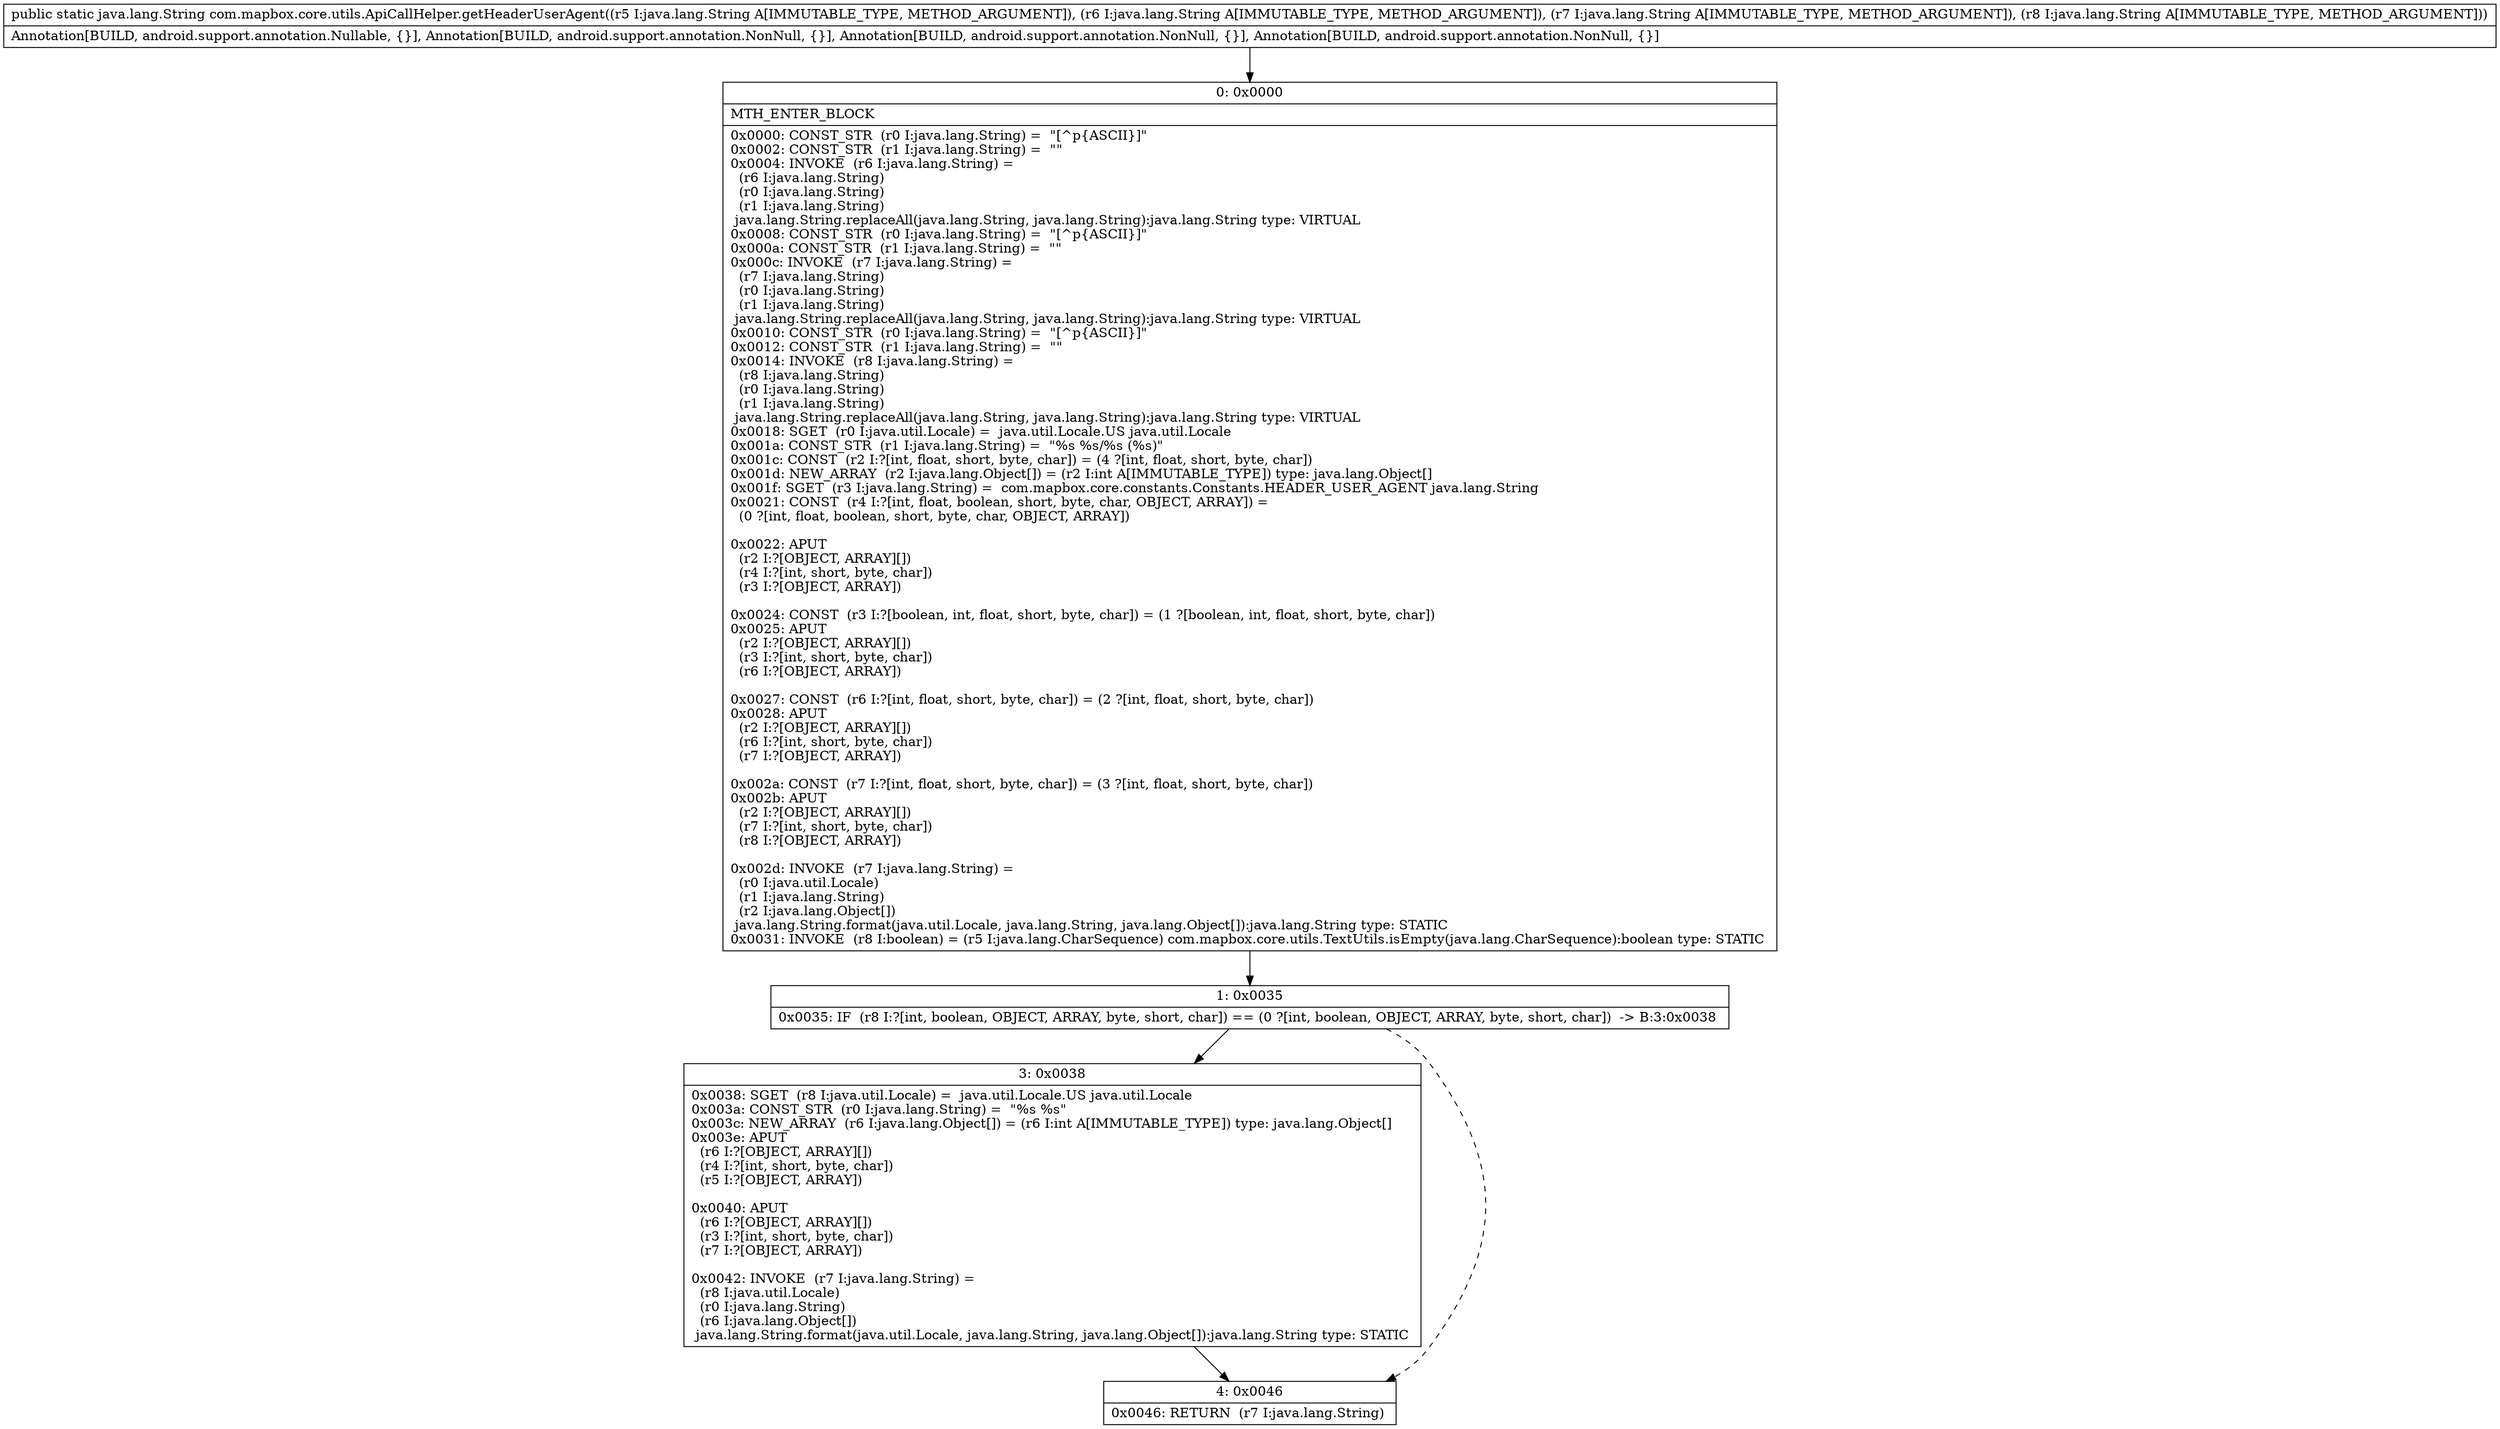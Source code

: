 digraph "CFG forcom.mapbox.core.utils.ApiCallHelper.getHeaderUserAgent(Ljava\/lang\/String;Ljava\/lang\/String;Ljava\/lang\/String;Ljava\/lang\/String;)Ljava\/lang\/String;" {
Node_0 [shape=record,label="{0\:\ 0x0000|MTH_ENTER_BLOCK\l|0x0000: CONST_STR  (r0 I:java.lang.String) =  \"[^p\{ASCII\}]\" \l0x0002: CONST_STR  (r1 I:java.lang.String) =  \"\" \l0x0004: INVOKE  (r6 I:java.lang.String) = \l  (r6 I:java.lang.String)\l  (r0 I:java.lang.String)\l  (r1 I:java.lang.String)\l java.lang.String.replaceAll(java.lang.String, java.lang.String):java.lang.String type: VIRTUAL \l0x0008: CONST_STR  (r0 I:java.lang.String) =  \"[^p\{ASCII\}]\" \l0x000a: CONST_STR  (r1 I:java.lang.String) =  \"\" \l0x000c: INVOKE  (r7 I:java.lang.String) = \l  (r7 I:java.lang.String)\l  (r0 I:java.lang.String)\l  (r1 I:java.lang.String)\l java.lang.String.replaceAll(java.lang.String, java.lang.String):java.lang.String type: VIRTUAL \l0x0010: CONST_STR  (r0 I:java.lang.String) =  \"[^p\{ASCII\}]\" \l0x0012: CONST_STR  (r1 I:java.lang.String) =  \"\" \l0x0014: INVOKE  (r8 I:java.lang.String) = \l  (r8 I:java.lang.String)\l  (r0 I:java.lang.String)\l  (r1 I:java.lang.String)\l java.lang.String.replaceAll(java.lang.String, java.lang.String):java.lang.String type: VIRTUAL \l0x0018: SGET  (r0 I:java.util.Locale) =  java.util.Locale.US java.util.Locale \l0x001a: CONST_STR  (r1 I:java.lang.String) =  \"%s %s\/%s (%s)\" \l0x001c: CONST  (r2 I:?[int, float, short, byte, char]) = (4 ?[int, float, short, byte, char]) \l0x001d: NEW_ARRAY  (r2 I:java.lang.Object[]) = (r2 I:int A[IMMUTABLE_TYPE]) type: java.lang.Object[] \l0x001f: SGET  (r3 I:java.lang.String) =  com.mapbox.core.constants.Constants.HEADER_USER_AGENT java.lang.String \l0x0021: CONST  (r4 I:?[int, float, boolean, short, byte, char, OBJECT, ARRAY]) = \l  (0 ?[int, float, boolean, short, byte, char, OBJECT, ARRAY])\l \l0x0022: APUT  \l  (r2 I:?[OBJECT, ARRAY][])\l  (r4 I:?[int, short, byte, char])\l  (r3 I:?[OBJECT, ARRAY])\l \l0x0024: CONST  (r3 I:?[boolean, int, float, short, byte, char]) = (1 ?[boolean, int, float, short, byte, char]) \l0x0025: APUT  \l  (r2 I:?[OBJECT, ARRAY][])\l  (r3 I:?[int, short, byte, char])\l  (r6 I:?[OBJECT, ARRAY])\l \l0x0027: CONST  (r6 I:?[int, float, short, byte, char]) = (2 ?[int, float, short, byte, char]) \l0x0028: APUT  \l  (r2 I:?[OBJECT, ARRAY][])\l  (r6 I:?[int, short, byte, char])\l  (r7 I:?[OBJECT, ARRAY])\l \l0x002a: CONST  (r7 I:?[int, float, short, byte, char]) = (3 ?[int, float, short, byte, char]) \l0x002b: APUT  \l  (r2 I:?[OBJECT, ARRAY][])\l  (r7 I:?[int, short, byte, char])\l  (r8 I:?[OBJECT, ARRAY])\l \l0x002d: INVOKE  (r7 I:java.lang.String) = \l  (r0 I:java.util.Locale)\l  (r1 I:java.lang.String)\l  (r2 I:java.lang.Object[])\l java.lang.String.format(java.util.Locale, java.lang.String, java.lang.Object[]):java.lang.String type: STATIC \l0x0031: INVOKE  (r8 I:boolean) = (r5 I:java.lang.CharSequence) com.mapbox.core.utils.TextUtils.isEmpty(java.lang.CharSequence):boolean type: STATIC \l}"];
Node_1 [shape=record,label="{1\:\ 0x0035|0x0035: IF  (r8 I:?[int, boolean, OBJECT, ARRAY, byte, short, char]) == (0 ?[int, boolean, OBJECT, ARRAY, byte, short, char])  \-\> B:3:0x0038 \l}"];
Node_3 [shape=record,label="{3\:\ 0x0038|0x0038: SGET  (r8 I:java.util.Locale) =  java.util.Locale.US java.util.Locale \l0x003a: CONST_STR  (r0 I:java.lang.String) =  \"%s %s\" \l0x003c: NEW_ARRAY  (r6 I:java.lang.Object[]) = (r6 I:int A[IMMUTABLE_TYPE]) type: java.lang.Object[] \l0x003e: APUT  \l  (r6 I:?[OBJECT, ARRAY][])\l  (r4 I:?[int, short, byte, char])\l  (r5 I:?[OBJECT, ARRAY])\l \l0x0040: APUT  \l  (r6 I:?[OBJECT, ARRAY][])\l  (r3 I:?[int, short, byte, char])\l  (r7 I:?[OBJECT, ARRAY])\l \l0x0042: INVOKE  (r7 I:java.lang.String) = \l  (r8 I:java.util.Locale)\l  (r0 I:java.lang.String)\l  (r6 I:java.lang.Object[])\l java.lang.String.format(java.util.Locale, java.lang.String, java.lang.Object[]):java.lang.String type: STATIC \l}"];
Node_4 [shape=record,label="{4\:\ 0x0046|0x0046: RETURN  (r7 I:java.lang.String) \l}"];
MethodNode[shape=record,label="{public static java.lang.String com.mapbox.core.utils.ApiCallHelper.getHeaderUserAgent((r5 I:java.lang.String A[IMMUTABLE_TYPE, METHOD_ARGUMENT]), (r6 I:java.lang.String A[IMMUTABLE_TYPE, METHOD_ARGUMENT]), (r7 I:java.lang.String A[IMMUTABLE_TYPE, METHOD_ARGUMENT]), (r8 I:java.lang.String A[IMMUTABLE_TYPE, METHOD_ARGUMENT]))  | Annotation[BUILD, android.support.annotation.Nullable, \{\}], Annotation[BUILD, android.support.annotation.NonNull, \{\}], Annotation[BUILD, android.support.annotation.NonNull, \{\}], Annotation[BUILD, android.support.annotation.NonNull, \{\}]\l}"];
MethodNode -> Node_0;
Node_0 -> Node_1;
Node_1 -> Node_3;
Node_1 -> Node_4[style=dashed];
Node_3 -> Node_4;
}

